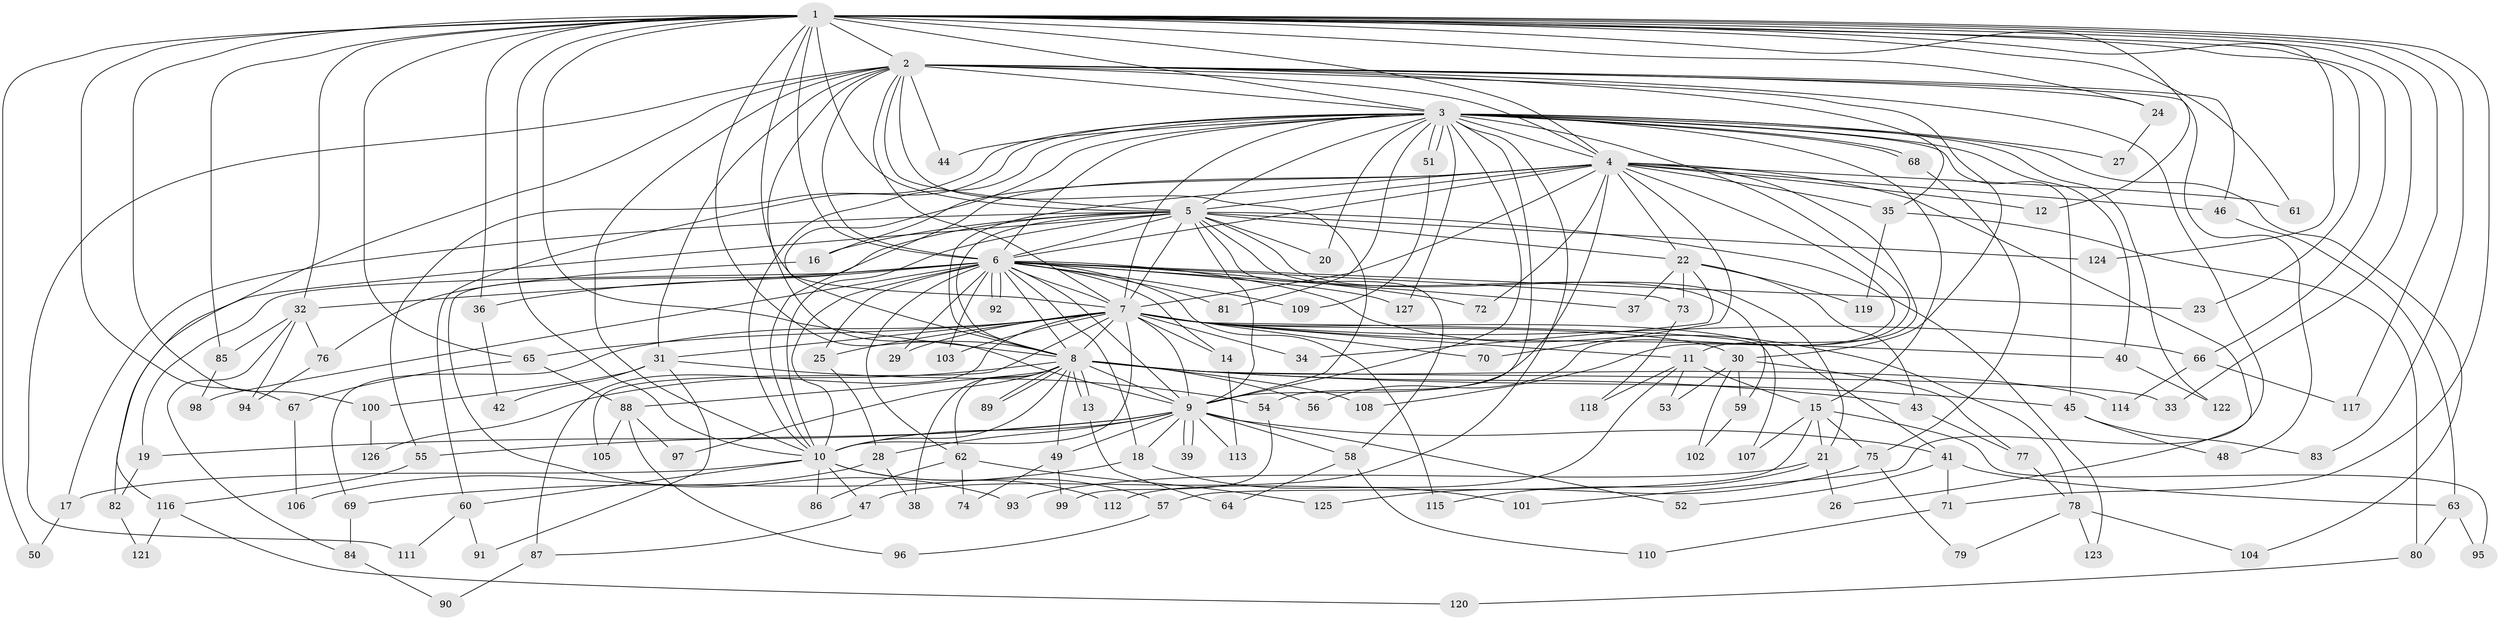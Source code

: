 // Generated by graph-tools (version 1.1) at 2025/14/03/09/25 04:14:19]
// undirected, 127 vertices, 279 edges
graph export_dot {
graph [start="1"]
  node [color=gray90,style=filled];
  1;
  2;
  3;
  4;
  5;
  6;
  7;
  8;
  9;
  10;
  11;
  12;
  13;
  14;
  15;
  16;
  17;
  18;
  19;
  20;
  21;
  22;
  23;
  24;
  25;
  26;
  27;
  28;
  29;
  30;
  31;
  32;
  33;
  34;
  35;
  36;
  37;
  38;
  39;
  40;
  41;
  42;
  43;
  44;
  45;
  46;
  47;
  48;
  49;
  50;
  51;
  52;
  53;
  54;
  55;
  56;
  57;
  58;
  59;
  60;
  61;
  62;
  63;
  64;
  65;
  66;
  67;
  68;
  69;
  70;
  71;
  72;
  73;
  74;
  75;
  76;
  77;
  78;
  79;
  80;
  81;
  82;
  83;
  84;
  85;
  86;
  87;
  88;
  89;
  90;
  91;
  92;
  93;
  94;
  95;
  96;
  97;
  98;
  99;
  100;
  101;
  102;
  103;
  104;
  105;
  106;
  107;
  108;
  109;
  110;
  111;
  112;
  113;
  114;
  115;
  116;
  117;
  118;
  119;
  120;
  121;
  122;
  123;
  124;
  125;
  126;
  127;
  1 -- 2;
  1 -- 3;
  1 -- 4;
  1 -- 5;
  1 -- 6;
  1 -- 7;
  1 -- 8;
  1 -- 9;
  1 -- 10;
  1 -- 12;
  1 -- 23;
  1 -- 24;
  1 -- 32;
  1 -- 33;
  1 -- 36;
  1 -- 50;
  1 -- 61;
  1 -- 65;
  1 -- 66;
  1 -- 67;
  1 -- 71;
  1 -- 83;
  1 -- 85;
  1 -- 100;
  1 -- 117;
  1 -- 124;
  2 -- 3;
  2 -- 4;
  2 -- 5;
  2 -- 6;
  2 -- 7;
  2 -- 8;
  2 -- 9;
  2 -- 10;
  2 -- 24;
  2 -- 30;
  2 -- 31;
  2 -- 35;
  2 -- 44;
  2 -- 46;
  2 -- 48;
  2 -- 101;
  2 -- 111;
  2 -- 116;
  3 -- 4;
  3 -- 5;
  3 -- 6;
  3 -- 7;
  3 -- 8;
  3 -- 9;
  3 -- 10;
  3 -- 15;
  3 -- 20;
  3 -- 27;
  3 -- 40;
  3 -- 44;
  3 -- 45;
  3 -- 47;
  3 -- 51;
  3 -- 51;
  3 -- 54;
  3 -- 55;
  3 -- 60;
  3 -- 68;
  3 -- 68;
  3 -- 81;
  3 -- 104;
  3 -- 108;
  3 -- 122;
  3 -- 127;
  4 -- 5;
  4 -- 6;
  4 -- 7;
  4 -- 8;
  4 -- 9;
  4 -- 10;
  4 -- 11;
  4 -- 12;
  4 -- 16;
  4 -- 22;
  4 -- 26;
  4 -- 35;
  4 -- 46;
  4 -- 56;
  4 -- 61;
  4 -- 70;
  4 -- 72;
  5 -- 6;
  5 -- 7;
  5 -- 8;
  5 -- 9;
  5 -- 10;
  5 -- 16;
  5 -- 17;
  5 -- 20;
  5 -- 21;
  5 -- 22;
  5 -- 58;
  5 -- 59;
  5 -- 82;
  5 -- 93;
  5 -- 123;
  5 -- 124;
  6 -- 7;
  6 -- 8;
  6 -- 9;
  6 -- 10;
  6 -- 14;
  6 -- 18;
  6 -- 19;
  6 -- 23;
  6 -- 25;
  6 -- 29;
  6 -- 32;
  6 -- 36;
  6 -- 37;
  6 -- 62;
  6 -- 72;
  6 -- 73;
  6 -- 78;
  6 -- 81;
  6 -- 92;
  6 -- 92;
  6 -- 98;
  6 -- 103;
  6 -- 109;
  6 -- 115;
  6 -- 127;
  7 -- 8;
  7 -- 9;
  7 -- 10;
  7 -- 11;
  7 -- 14;
  7 -- 25;
  7 -- 29;
  7 -- 30;
  7 -- 31;
  7 -- 34;
  7 -- 40;
  7 -- 41;
  7 -- 65;
  7 -- 66;
  7 -- 69;
  7 -- 70;
  7 -- 87;
  7 -- 103;
  7 -- 105;
  7 -- 107;
  8 -- 9;
  8 -- 10;
  8 -- 13;
  8 -- 13;
  8 -- 33;
  8 -- 38;
  8 -- 43;
  8 -- 45;
  8 -- 49;
  8 -- 56;
  8 -- 62;
  8 -- 88;
  8 -- 89;
  8 -- 89;
  8 -- 97;
  8 -- 108;
  8 -- 114;
  8 -- 126;
  9 -- 10;
  9 -- 18;
  9 -- 19;
  9 -- 28;
  9 -- 39;
  9 -- 39;
  9 -- 41;
  9 -- 49;
  9 -- 52;
  9 -- 55;
  9 -- 58;
  9 -- 113;
  10 -- 17;
  10 -- 47;
  10 -- 57;
  10 -- 60;
  10 -- 86;
  10 -- 112;
  11 -- 15;
  11 -- 53;
  11 -- 112;
  11 -- 118;
  13 -- 64;
  14 -- 113;
  15 -- 21;
  15 -- 57;
  15 -- 75;
  15 -- 95;
  15 -- 107;
  16 -- 76;
  17 -- 50;
  18 -- 69;
  18 -- 101;
  19 -- 82;
  21 -- 26;
  21 -- 93;
  21 -- 115;
  22 -- 34;
  22 -- 37;
  22 -- 43;
  22 -- 73;
  22 -- 119;
  24 -- 27;
  25 -- 28;
  28 -- 38;
  28 -- 106;
  30 -- 53;
  30 -- 59;
  30 -- 77;
  30 -- 102;
  31 -- 42;
  31 -- 54;
  31 -- 91;
  31 -- 100;
  32 -- 76;
  32 -- 84;
  32 -- 85;
  32 -- 94;
  35 -- 80;
  35 -- 119;
  36 -- 42;
  40 -- 122;
  41 -- 52;
  41 -- 63;
  41 -- 71;
  43 -- 77;
  45 -- 48;
  45 -- 83;
  46 -- 63;
  47 -- 87;
  49 -- 74;
  49 -- 99;
  51 -- 109;
  54 -- 99;
  55 -- 116;
  57 -- 96;
  58 -- 64;
  58 -- 110;
  59 -- 102;
  60 -- 91;
  60 -- 111;
  62 -- 74;
  62 -- 86;
  62 -- 125;
  63 -- 80;
  63 -- 95;
  65 -- 67;
  65 -- 88;
  66 -- 114;
  66 -- 117;
  67 -- 106;
  68 -- 75;
  69 -- 84;
  71 -- 110;
  73 -- 118;
  75 -- 79;
  75 -- 125;
  76 -- 94;
  77 -- 78;
  78 -- 79;
  78 -- 104;
  78 -- 123;
  80 -- 120;
  82 -- 121;
  84 -- 90;
  85 -- 98;
  87 -- 90;
  88 -- 96;
  88 -- 97;
  88 -- 105;
  100 -- 126;
  116 -- 120;
  116 -- 121;
}
